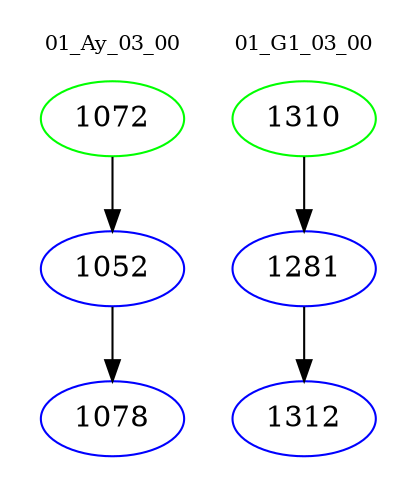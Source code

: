 digraph{
subgraph cluster_0 {
color = white
label = "01_Ay_03_00";
fontsize=10;
T0_1072 [label="1072", color="green"]
T0_1072 -> T0_1052 [color="black"]
T0_1052 [label="1052", color="blue"]
T0_1052 -> T0_1078 [color="black"]
T0_1078 [label="1078", color="blue"]
}
subgraph cluster_1 {
color = white
label = "01_G1_03_00";
fontsize=10;
T1_1310 [label="1310", color="green"]
T1_1310 -> T1_1281 [color="black"]
T1_1281 [label="1281", color="blue"]
T1_1281 -> T1_1312 [color="black"]
T1_1312 [label="1312", color="blue"]
}
}
